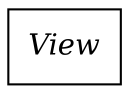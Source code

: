 strict digraph interface_diagram {
  rankdir=LR;
  View[
    label="View",
    URL="View.html",
    tooltip="org.as2lib.sample.filebrowser.view.View",
    fontname="Times-Italic",
    shape="record"
  ];
}
